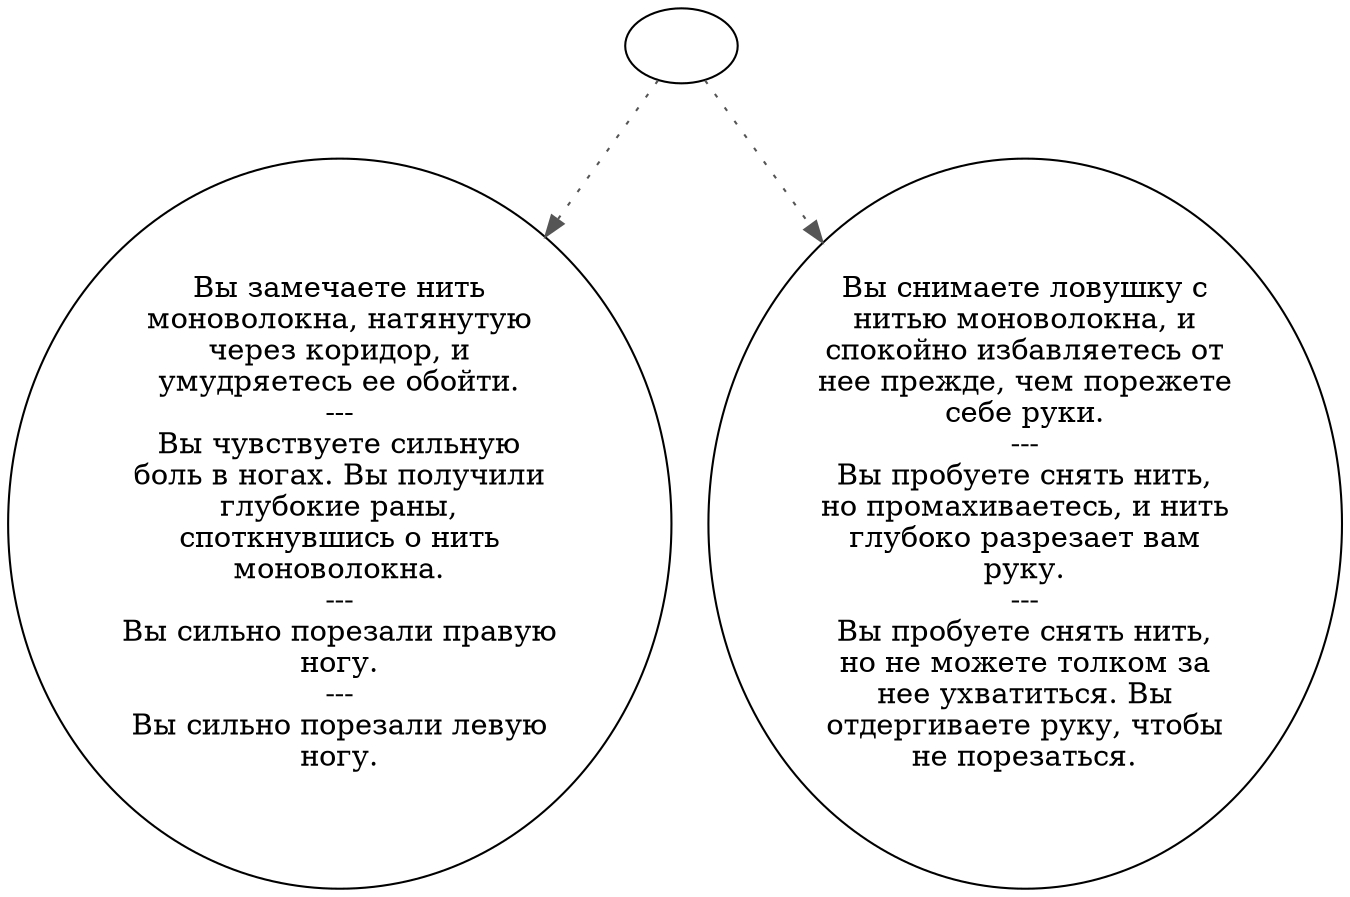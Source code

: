 digraph vmonowir {
  "start" [style=filled       fillcolor="#FFFFFF"       color="#000000"]
  "start" -> "spatial_p_proc" [style=dotted color="#555555"]
  "start" -> "use_skill_on_p_proc" [style=dotted color="#555555"]
  "start" [label=""]
  "spatial_p_proc" [style=filled       fillcolor="#FFFFFF"       color="#000000"]
  "spatial_p_proc" [label="Вы замечаете нить\nмоноволокна, натянутую\nчерез коридор, и\nумудряетесь ее обойти.\n---\nВы чувствуете сильную\nболь в ногах. Вы получили\nглубокие раны,\nспоткнувшись о нить\nмоноволокна.\n---\nВы сильно порезали правую\nногу.\n---\nВы сильно порезали левую\nногу."]
  "use_skill_on_p_proc" [style=filled       fillcolor="#FFFFFF"       color="#000000"]
  "use_skill_on_p_proc" [label="Вы снимаете ловушку с\nнитью моноволокна, и\nспокойно избавляетесь от\nнее прежде, чем порежете\nсебе руки.\n---\nВы пробуете снять нить,\nно промахиваетесь, и нить\nглубоко разрезает вам\nруку.\n---\nВы пробуете снять нить,\nно не можете толком за\nнее ухватиться. Вы\nотдергиваете руку, чтобы\nне порезаться."]
}